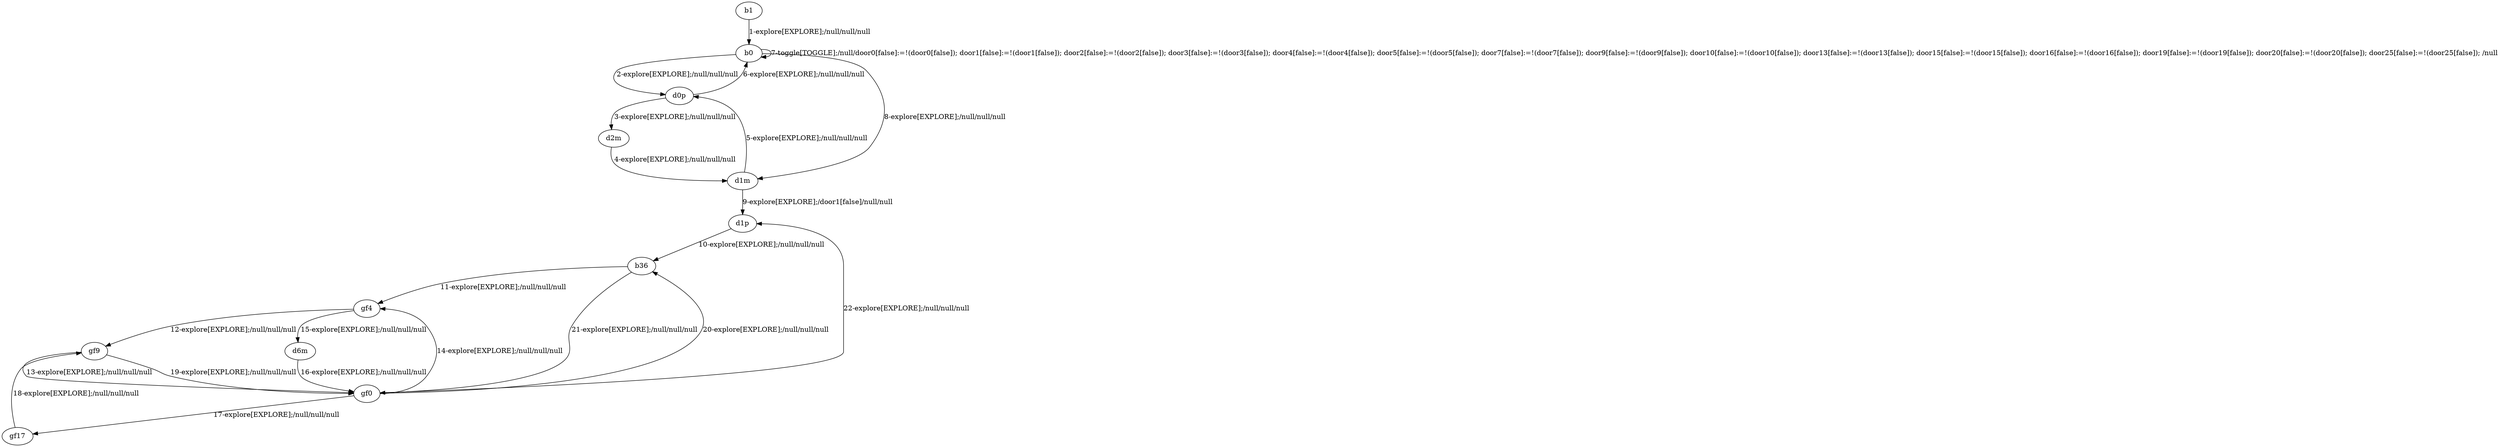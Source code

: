 # Total number of goals covered by this test: 2
# gf17 --> gf9
# d6m --> gf0

digraph g {
"b1" -> "b0" [label = "1-explore[EXPLORE];/null/null/null"];
"b0" -> "d0p" [label = "2-explore[EXPLORE];/null/null/null"];
"d0p" -> "d2m" [label = "3-explore[EXPLORE];/null/null/null"];
"d2m" -> "d1m" [label = "4-explore[EXPLORE];/null/null/null"];
"d1m" -> "d0p" [label = "5-explore[EXPLORE];/null/null/null"];
"d0p" -> "b0" [label = "6-explore[EXPLORE];/null/null/null"];
"b0" -> "b0" [label = "7-toggle[TOGGLE];/null/door0[false]:=!(door0[false]); door1[false]:=!(door1[false]); door2[false]:=!(door2[false]); door3[false]:=!(door3[false]); door4[false]:=!(door4[false]); door5[false]:=!(door5[false]); door7[false]:=!(door7[false]); door9[false]:=!(door9[false]); door10[false]:=!(door10[false]); door13[false]:=!(door13[false]); door15[false]:=!(door15[false]); door16[false]:=!(door16[false]); door19[false]:=!(door19[false]); door20[false]:=!(door20[false]); door25[false]:=!(door25[false]); /null"];
"b0" -> "d1m" [label = "8-explore[EXPLORE];/null/null/null"];
"d1m" -> "d1p" [label = "9-explore[EXPLORE];/door1[false]/null/null"];
"d1p" -> "b36" [label = "10-explore[EXPLORE];/null/null/null"];
"b36" -> "gf4" [label = "11-explore[EXPLORE];/null/null/null"];
"gf4" -> "gf9" [label = "12-explore[EXPLORE];/null/null/null"];
"gf9" -> "gf0" [label = "13-explore[EXPLORE];/null/null/null"];
"gf0" -> "gf4" [label = "14-explore[EXPLORE];/null/null/null"];
"gf4" -> "d6m" [label = "15-explore[EXPLORE];/null/null/null"];
"d6m" -> "gf0" [label = "16-explore[EXPLORE];/null/null/null"];
"gf0" -> "gf17" [label = "17-explore[EXPLORE];/null/null/null"];
"gf17" -> "gf9" [label = "18-explore[EXPLORE];/null/null/null"];
"gf9" -> "gf0" [label = "19-explore[EXPLORE];/null/null/null"];
"gf0" -> "b36" [label = "20-explore[EXPLORE];/null/null/null"];
"b36" -> "gf0" [label = "21-explore[EXPLORE];/null/null/null"];
"gf0" -> "d1p" [label = "22-explore[EXPLORE];/null/null/null"];
}
